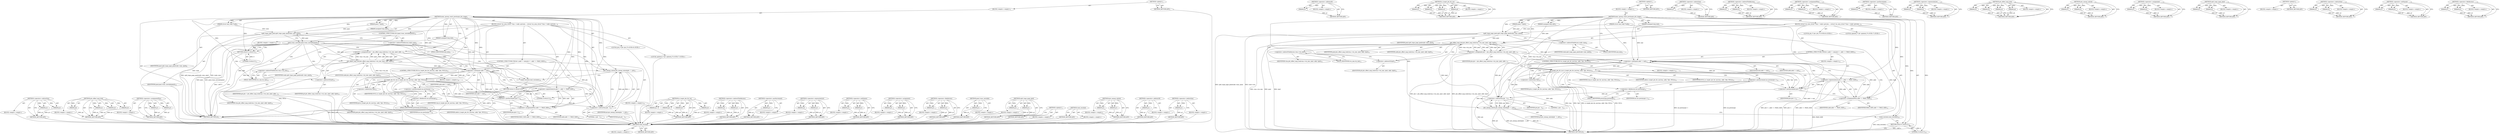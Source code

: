 digraph "&lt;operator&gt;.indirection" {
vulnerable_160 [label=<(METHOD,cond_resched)>];
vulnerable_161 [label=<(BLOCK,&lt;empty&gt;,&lt;empty&gt;)>];
vulnerable_162 [label=<(METHOD_RETURN,ANY)>];
vulnerable_111 [label=<(METHOD,&lt;operator&gt;.addressOf)>];
vulnerable_112 [label=<(PARAM,p1)>];
vulnerable_113 [label=<(BLOCK,&lt;empty&gt;,&lt;empty&gt;)>];
vulnerable_114 [label=<(METHOD_RETURN,ANY)>];
vulnerable_134 [label=<(METHOD,is_target_pte_for_mc)>];
vulnerable_135 [label=<(PARAM,p1)>];
vulnerable_136 [label=<(PARAM,p2)>];
vulnerable_137 [label=<(PARAM,p3)>];
vulnerable_138 [label=<(PARAM,p4)>];
vulnerable_139 [label=<(BLOCK,&lt;empty&gt;,&lt;empty&gt;)>];
vulnerable_140 [label=<(METHOD_RETURN,ANY)>];
vulnerable_6 [label=<(METHOD,&lt;global&gt;)<SUB>1</SUB>>];
vulnerable_7 [label=<(BLOCK,&lt;empty&gt;,&lt;empty&gt;)<SUB>1</SUB>>];
vulnerable_8 [label=<(METHOD,mem_cgroup_count_precharge_pte_range)<SUB>1</SUB>>];
vulnerable_9 [label=<(PARAM,pmd_t *pmd)<SUB>1</SUB>>];
vulnerable_10 [label=<(PARAM,unsigned long addr)<SUB>2</SUB>>];
vulnerable_11 [label=<(PARAM,unsigned long end)<SUB>2</SUB>>];
vulnerable_12 [label=<(PARAM,struct mm_walk *walk)<SUB>3</SUB>>];
vulnerable_13 [label=<(BLOCK,{
	struct vm_area_struct *vma = walk-&gt;private;
...,{
	struct vm_area_struct *vma = walk-&gt;private;
...)<SUB>4</SUB>>];
vulnerable_14 [label="<(LOCAL,pte_t* pte: pte_t*)<SUB>6</SUB>>"];
vulnerable_15 [label="<(LOCAL,spinlock_t* ptl: spinlock_t*)<SUB>7</SUB>>"];
vulnerable_16 [label=<(split_huge_page_pmd,split_huge_page_pmd(walk-&gt;mm, pmd))<SUB>9</SUB>>];
vulnerable_17 [label=<(&lt;operator&gt;.indirectFieldAccess,walk-&gt;mm)<SUB>9</SUB>>];
vulnerable_18 [label=<(IDENTIFIER,walk,split_huge_page_pmd(walk-&gt;mm, pmd))<SUB>9</SUB>>];
vulnerable_19 [label=<(FIELD_IDENTIFIER,mm,mm)<SUB>9</SUB>>];
vulnerable_20 [label=<(IDENTIFIER,pmd,split_huge_page_pmd(walk-&gt;mm, pmd))<SUB>9</SUB>>];
vulnerable_21 [label=<(&lt;operator&gt;.assignment,pte = pte_offset_map_lock(vma-&gt;vm_mm, pmd, addr...)<SUB>11</SUB>>];
vulnerable_22 [label=<(IDENTIFIER,pte,pte = pte_offset_map_lock(vma-&gt;vm_mm, pmd, addr...)<SUB>11</SUB>>];
vulnerable_23 [label=<(pte_offset_map_lock,pte_offset_map_lock(vma-&gt;vm_mm, pmd, addr, &amp;ptl))<SUB>11</SUB>>];
vulnerable_24 [label=<(&lt;operator&gt;.indirectFieldAccess,vma-&gt;vm_mm)<SUB>11</SUB>>];
vulnerable_25 [label=<(IDENTIFIER,vma,pte_offset_map_lock(vma-&gt;vm_mm, pmd, addr, &amp;ptl))<SUB>11</SUB>>];
vulnerable_26 [label=<(FIELD_IDENTIFIER,vm_mm,vm_mm)<SUB>11</SUB>>];
vulnerable_27 [label=<(IDENTIFIER,pmd,pte_offset_map_lock(vma-&gt;vm_mm, pmd, addr, &amp;ptl))<SUB>11</SUB>>];
vulnerable_28 [label=<(IDENTIFIER,addr,pte_offset_map_lock(vma-&gt;vm_mm, pmd, addr, &amp;ptl))<SUB>11</SUB>>];
vulnerable_29 [label=<(&lt;operator&gt;.addressOf,&amp;ptl)<SUB>11</SUB>>];
vulnerable_30 [label=<(IDENTIFIER,ptl,pte_offset_map_lock(vma-&gt;vm_mm, pmd, addr, &amp;ptl))<SUB>11</SUB>>];
vulnerable_31 [label=<(CONTROL_STRUCTURE,FOR,for (;addr != end;pte++, addr += PAGE_SIZE))<SUB>12</SUB>>];
vulnerable_32 [label=<(BLOCK,&lt;empty&gt;,&lt;empty&gt;)<SUB>12</SUB>>];
vulnerable_33 [label=<(&lt;operator&gt;.notEquals,addr != end)<SUB>12</SUB>>];
vulnerable_34 [label=<(IDENTIFIER,addr,addr != end)<SUB>12</SUB>>];
vulnerable_35 [label=<(IDENTIFIER,end,addr != end)<SUB>12</SUB>>];
vulnerable_36 [label=<(&lt;operator&gt;.expressionList,pte++, addr += PAGE_SIZE)<SUB>12</SUB>>];
vulnerable_37 [label=<(&lt;operator&gt;.postIncrement,pte++)<SUB>12</SUB>>];
vulnerable_38 [label=<(IDENTIFIER,pte,pte++)<SUB>12</SUB>>];
vulnerable_39 [label=<(&lt;operator&gt;.assignmentPlus,addr += PAGE_SIZE)<SUB>12</SUB>>];
vulnerable_40 [label=<(IDENTIFIER,addr,addr += PAGE_SIZE)<SUB>12</SUB>>];
vulnerable_41 [label=<(IDENTIFIER,PAGE_SIZE,addr += PAGE_SIZE)<SUB>12</SUB>>];
vulnerable_42 [label=<(CONTROL_STRUCTURE,IF,if (is_target_pte_for_mc(vma, addr, *pte, NULL)))<SUB>13</SUB>>];
vulnerable_43 [label=<(is_target_pte_for_mc,is_target_pte_for_mc(vma, addr, *pte, NULL))<SUB>13</SUB>>];
vulnerable_44 [label=<(IDENTIFIER,vma,is_target_pte_for_mc(vma, addr, *pte, NULL))<SUB>13</SUB>>];
vulnerable_45 [label=<(IDENTIFIER,addr,is_target_pte_for_mc(vma, addr, *pte, NULL))<SUB>13</SUB>>];
vulnerable_46 [label=<(&lt;operator&gt;.indirection,*pte)<SUB>13</SUB>>];
vulnerable_47 [label=<(IDENTIFIER,pte,is_target_pte_for_mc(vma, addr, *pte, NULL))<SUB>13</SUB>>];
vulnerable_48 [label=<(IDENTIFIER,NULL,is_target_pte_for_mc(vma, addr, *pte, NULL))<SUB>13</SUB>>];
vulnerable_49 [label=<(BLOCK,&lt;empty&gt;,&lt;empty&gt;)<SUB>14</SUB>>];
vulnerable_50 [label=<(&lt;operator&gt;.postIncrement,mc.precharge++)<SUB>14</SUB>>];
vulnerable_51 [label=<(&lt;operator&gt;.fieldAccess,mc.precharge)<SUB>14</SUB>>];
vulnerable_52 [label=<(IDENTIFIER,mc,mc.precharge++)<SUB>14</SUB>>];
vulnerable_53 [label=<(FIELD_IDENTIFIER,precharge,precharge)<SUB>14</SUB>>];
vulnerable_54 [label=<(pte_unmap_unlock,pte_unmap_unlock(pte - 1, ptl))<SUB>15</SUB>>];
vulnerable_55 [label=<(&lt;operator&gt;.subtraction,pte - 1)<SUB>15</SUB>>];
vulnerable_56 [label=<(IDENTIFIER,pte,pte - 1)<SUB>15</SUB>>];
vulnerable_57 [label=<(LITERAL,1,pte - 1)<SUB>15</SUB>>];
vulnerable_58 [label=<(IDENTIFIER,ptl,pte_unmap_unlock(pte - 1, ptl))<SUB>15</SUB>>];
vulnerable_59 [label=<(cond_resched,cond_resched())<SUB>16</SUB>>];
vulnerable_60 [label=<(RETURN,return 0;,return 0;)<SUB>18</SUB>>];
vulnerable_61 [label=<(LITERAL,0,return 0;)<SUB>18</SUB>>];
vulnerable_62 [label=<(METHOD_RETURN,int)<SUB>1</SUB>>];
vulnerable_64 [label=<(METHOD_RETURN,ANY)<SUB>1</SUB>>];
vulnerable_141 [label=<(METHOD,&lt;operator&gt;.indirection)>];
vulnerable_142 [label=<(PARAM,p1)>];
vulnerable_143 [label=<(BLOCK,&lt;empty&gt;,&lt;empty&gt;)>];
vulnerable_144 [label=<(METHOD_RETURN,ANY)>];
vulnerable_94 [label=<(METHOD,&lt;operator&gt;.indirectFieldAccess)>];
vulnerable_95 [label=<(PARAM,p1)>];
vulnerable_96 [label=<(PARAM,p2)>];
vulnerable_97 [label=<(BLOCK,&lt;empty&gt;,&lt;empty&gt;)>];
vulnerable_98 [label=<(METHOD_RETURN,ANY)>];
vulnerable_129 [label=<(METHOD,&lt;operator&gt;.assignmentPlus)>];
vulnerable_130 [label=<(PARAM,p1)>];
vulnerable_131 [label=<(PARAM,p2)>];
vulnerable_132 [label=<(BLOCK,&lt;empty&gt;,&lt;empty&gt;)>];
vulnerable_133 [label=<(METHOD_RETURN,ANY)>];
vulnerable_125 [label=<(METHOD,&lt;operator&gt;.postIncrement)>];
vulnerable_126 [label=<(PARAM,p1)>];
vulnerable_127 [label=<(BLOCK,&lt;empty&gt;,&lt;empty&gt;)>];
vulnerable_128 [label=<(METHOD_RETURN,ANY)>];
vulnerable_120 [label=<(METHOD,&lt;operator&gt;.expressionList)>];
vulnerable_121 [label=<(PARAM,p1)>];
vulnerable_122 [label=<(PARAM,p2)>];
vulnerable_123 [label=<(BLOCK,&lt;empty&gt;,&lt;empty&gt;)>];
vulnerable_124 [label=<(METHOD_RETURN,ANY)>];
vulnerable_104 [label=<(METHOD,pte_offset_map_lock)>];
vulnerable_105 [label=<(PARAM,p1)>];
vulnerable_106 [label=<(PARAM,p2)>];
vulnerable_107 [label=<(PARAM,p3)>];
vulnerable_108 [label=<(PARAM,p4)>];
vulnerable_109 [label=<(BLOCK,&lt;empty&gt;,&lt;empty&gt;)>];
vulnerable_110 [label=<(METHOD_RETURN,ANY)>];
vulnerable_150 [label=<(METHOD,pte_unmap_unlock)>];
vulnerable_151 [label=<(PARAM,p1)>];
vulnerable_152 [label=<(PARAM,p2)>];
vulnerable_153 [label=<(BLOCK,&lt;empty&gt;,&lt;empty&gt;)>];
vulnerable_154 [label=<(METHOD_RETURN,ANY)>];
vulnerable_99 [label=<(METHOD,&lt;operator&gt;.assignment)>];
vulnerable_100 [label=<(PARAM,p1)>];
vulnerable_101 [label=<(PARAM,p2)>];
vulnerable_102 [label=<(BLOCK,&lt;empty&gt;,&lt;empty&gt;)>];
vulnerable_103 [label=<(METHOD_RETURN,ANY)>];
vulnerable_89 [label=<(METHOD,split_huge_page_pmd)>];
vulnerable_90 [label=<(PARAM,p1)>];
vulnerable_91 [label=<(PARAM,p2)>];
vulnerable_92 [label=<(BLOCK,&lt;empty&gt;,&lt;empty&gt;)>];
vulnerable_93 [label=<(METHOD_RETURN,ANY)>];
vulnerable_83 [label=<(METHOD,&lt;global&gt;)<SUB>1</SUB>>];
vulnerable_84 [label=<(BLOCK,&lt;empty&gt;,&lt;empty&gt;)>];
vulnerable_85 [label=<(METHOD_RETURN,ANY)>];
vulnerable_155 [label=<(METHOD,&lt;operator&gt;.subtraction)>];
vulnerable_156 [label=<(PARAM,p1)>];
vulnerable_157 [label=<(PARAM,p2)>];
vulnerable_158 [label=<(BLOCK,&lt;empty&gt;,&lt;empty&gt;)>];
vulnerable_159 [label=<(METHOD_RETURN,ANY)>];
vulnerable_115 [label=<(METHOD,&lt;operator&gt;.notEquals)>];
vulnerable_116 [label=<(PARAM,p1)>];
vulnerable_117 [label=<(PARAM,p2)>];
vulnerable_118 [label=<(BLOCK,&lt;empty&gt;,&lt;empty&gt;)>];
vulnerable_119 [label=<(METHOD_RETURN,ANY)>];
vulnerable_145 [label=<(METHOD,&lt;operator&gt;.fieldAccess)>];
vulnerable_146 [label=<(PARAM,p1)>];
vulnerable_147 [label=<(PARAM,p2)>];
vulnerable_148 [label=<(BLOCK,&lt;empty&gt;,&lt;empty&gt;)>];
vulnerable_149 [label=<(METHOD_RETURN,ANY)>];
fixed_165 [label=<(METHOD,&lt;operator&gt;.subtraction)>];
fixed_166 [label=<(PARAM,p1)>];
fixed_167 [label=<(PARAM,p2)>];
fixed_168 [label=<(BLOCK,&lt;empty&gt;,&lt;empty&gt;)>];
fixed_169 [label=<(METHOD_RETURN,ANY)>];
fixed_114 [label=<(METHOD,pte_offset_map_lock)>];
fixed_115 [label=<(PARAM,p1)>];
fixed_116 [label=<(PARAM,p2)>];
fixed_117 [label=<(PARAM,p3)>];
fixed_118 [label=<(PARAM,p4)>];
fixed_119 [label=<(BLOCK,&lt;empty&gt;,&lt;empty&gt;)>];
fixed_120 [label=<(METHOD_RETURN,ANY)>];
fixed_139 [label=<(METHOD,&lt;operator&gt;.assignmentPlus)>];
fixed_140 [label=<(PARAM,p1)>];
fixed_141 [label=<(PARAM,p2)>];
fixed_142 [label=<(BLOCK,&lt;empty&gt;,&lt;empty&gt;)>];
fixed_143 [label=<(METHOD_RETURN,ANY)>];
fixed_6 [label=<(METHOD,&lt;global&gt;)<SUB>1</SUB>>];
fixed_7 [label=<(BLOCK,&lt;empty&gt;,&lt;empty&gt;)<SUB>1</SUB>>];
fixed_8 [label=<(METHOD,mem_cgroup_count_precharge_pte_range)<SUB>1</SUB>>];
fixed_9 [label=<(PARAM,pmd_t *pmd)<SUB>1</SUB>>];
fixed_10 [label=<(PARAM,unsigned long addr)<SUB>2</SUB>>];
fixed_11 [label=<(PARAM,unsigned long end)<SUB>2</SUB>>];
fixed_12 [label=<(PARAM,struct mm_walk *walk)<SUB>3</SUB>>];
fixed_13 [label=<(BLOCK,{
	struct vm_area_struct *vma = walk-&gt;private;
...,{
	struct vm_area_struct *vma = walk-&gt;private;
...)<SUB>4</SUB>>];
fixed_14 [label="<(LOCAL,pte_t* pte: pte_t*)<SUB>6</SUB>>"];
fixed_15 [label="<(LOCAL,spinlock_t* ptl: spinlock_t*)<SUB>7</SUB>>"];
fixed_16 [label=<(split_huge_page_pmd,split_huge_page_pmd(walk-&gt;mm, pmd))<SUB>9</SUB>>];
fixed_17 [label=<(&lt;operator&gt;.indirectFieldAccess,walk-&gt;mm)<SUB>9</SUB>>];
fixed_18 [label=<(IDENTIFIER,walk,split_huge_page_pmd(walk-&gt;mm, pmd))<SUB>9</SUB>>];
fixed_19 [label=<(FIELD_IDENTIFIER,mm,mm)<SUB>9</SUB>>];
fixed_20 [label=<(IDENTIFIER,pmd,split_huge_page_pmd(walk-&gt;mm, pmd))<SUB>9</SUB>>];
fixed_21 [label=<(CONTROL_STRUCTURE,IF,if (pmd_trans_unstable(pmd)))<SUB>10</SUB>>];
fixed_22 [label=<(pmd_trans_unstable,pmd_trans_unstable(pmd))<SUB>10</SUB>>];
fixed_23 [label=<(IDENTIFIER,pmd,pmd_trans_unstable(pmd))<SUB>10</SUB>>];
fixed_24 [label=<(BLOCK,&lt;empty&gt;,&lt;empty&gt;)<SUB>11</SUB>>];
fixed_25 [label=<(RETURN,return 0;,return 0;)<SUB>11</SUB>>];
fixed_26 [label=<(LITERAL,0,return 0;)<SUB>11</SUB>>];
fixed_27 [label=<(&lt;operator&gt;.assignment,pte = pte_offset_map_lock(vma-&gt;vm_mm, pmd, addr...)<SUB>13</SUB>>];
fixed_28 [label=<(IDENTIFIER,pte,pte = pte_offset_map_lock(vma-&gt;vm_mm, pmd, addr...)<SUB>13</SUB>>];
fixed_29 [label=<(pte_offset_map_lock,pte_offset_map_lock(vma-&gt;vm_mm, pmd, addr, &amp;ptl))<SUB>13</SUB>>];
fixed_30 [label=<(&lt;operator&gt;.indirectFieldAccess,vma-&gt;vm_mm)<SUB>13</SUB>>];
fixed_31 [label=<(IDENTIFIER,vma,pte_offset_map_lock(vma-&gt;vm_mm, pmd, addr, &amp;ptl))<SUB>13</SUB>>];
fixed_32 [label=<(FIELD_IDENTIFIER,vm_mm,vm_mm)<SUB>13</SUB>>];
fixed_33 [label=<(IDENTIFIER,pmd,pte_offset_map_lock(vma-&gt;vm_mm, pmd, addr, &amp;ptl))<SUB>13</SUB>>];
fixed_34 [label=<(IDENTIFIER,addr,pte_offset_map_lock(vma-&gt;vm_mm, pmd, addr, &amp;ptl))<SUB>13</SUB>>];
fixed_35 [label=<(&lt;operator&gt;.addressOf,&amp;ptl)<SUB>13</SUB>>];
fixed_36 [label=<(IDENTIFIER,ptl,pte_offset_map_lock(vma-&gt;vm_mm, pmd, addr, &amp;ptl))<SUB>13</SUB>>];
fixed_37 [label=<(CONTROL_STRUCTURE,FOR,for (;addr != end;pte++, addr += PAGE_SIZE))<SUB>14</SUB>>];
fixed_38 [label=<(BLOCK,&lt;empty&gt;,&lt;empty&gt;)<SUB>14</SUB>>];
fixed_39 [label=<(&lt;operator&gt;.notEquals,addr != end)<SUB>14</SUB>>];
fixed_40 [label=<(IDENTIFIER,addr,addr != end)<SUB>14</SUB>>];
fixed_41 [label=<(IDENTIFIER,end,addr != end)<SUB>14</SUB>>];
fixed_42 [label=<(&lt;operator&gt;.expressionList,pte++, addr += PAGE_SIZE)<SUB>14</SUB>>];
fixed_43 [label=<(&lt;operator&gt;.postIncrement,pte++)<SUB>14</SUB>>];
fixed_44 [label=<(IDENTIFIER,pte,pte++)<SUB>14</SUB>>];
fixed_45 [label=<(&lt;operator&gt;.assignmentPlus,addr += PAGE_SIZE)<SUB>14</SUB>>];
fixed_46 [label=<(IDENTIFIER,addr,addr += PAGE_SIZE)<SUB>14</SUB>>];
fixed_47 [label=<(IDENTIFIER,PAGE_SIZE,addr += PAGE_SIZE)<SUB>14</SUB>>];
fixed_48 [label=<(CONTROL_STRUCTURE,IF,if (is_target_pte_for_mc(vma, addr, *pte, NULL)))<SUB>15</SUB>>];
fixed_49 [label=<(is_target_pte_for_mc,is_target_pte_for_mc(vma, addr, *pte, NULL))<SUB>15</SUB>>];
fixed_50 [label=<(IDENTIFIER,vma,is_target_pte_for_mc(vma, addr, *pte, NULL))<SUB>15</SUB>>];
fixed_51 [label=<(IDENTIFIER,addr,is_target_pte_for_mc(vma, addr, *pte, NULL))<SUB>15</SUB>>];
fixed_52 [label=<(&lt;operator&gt;.indirection,*pte)<SUB>15</SUB>>];
fixed_53 [label=<(IDENTIFIER,pte,is_target_pte_for_mc(vma, addr, *pte, NULL))<SUB>15</SUB>>];
fixed_54 [label=<(IDENTIFIER,NULL,is_target_pte_for_mc(vma, addr, *pte, NULL))<SUB>15</SUB>>];
fixed_55 [label=<(BLOCK,&lt;empty&gt;,&lt;empty&gt;)<SUB>16</SUB>>];
fixed_56 [label=<(&lt;operator&gt;.postIncrement,mc.precharge++)<SUB>16</SUB>>];
fixed_57 [label=<(&lt;operator&gt;.fieldAccess,mc.precharge)<SUB>16</SUB>>];
fixed_58 [label=<(IDENTIFIER,mc,mc.precharge++)<SUB>16</SUB>>];
fixed_59 [label=<(FIELD_IDENTIFIER,precharge,precharge)<SUB>16</SUB>>];
fixed_60 [label=<(pte_unmap_unlock,pte_unmap_unlock(pte - 1, ptl))<SUB>17</SUB>>];
fixed_61 [label=<(&lt;operator&gt;.subtraction,pte - 1)<SUB>17</SUB>>];
fixed_62 [label=<(IDENTIFIER,pte,pte - 1)<SUB>17</SUB>>];
fixed_63 [label=<(LITERAL,1,pte - 1)<SUB>17</SUB>>];
fixed_64 [label=<(IDENTIFIER,ptl,pte_unmap_unlock(pte - 1, ptl))<SUB>17</SUB>>];
fixed_65 [label=<(cond_resched,cond_resched())<SUB>18</SUB>>];
fixed_66 [label=<(RETURN,return 0;,return 0;)<SUB>20</SUB>>];
fixed_67 [label=<(LITERAL,0,return 0;)<SUB>20</SUB>>];
fixed_68 [label=<(METHOD_RETURN,int)<SUB>1</SUB>>];
fixed_70 [label=<(METHOD_RETURN,ANY)<SUB>1</SUB>>];
fixed_144 [label=<(METHOD,is_target_pte_for_mc)>];
fixed_145 [label=<(PARAM,p1)>];
fixed_146 [label=<(PARAM,p2)>];
fixed_147 [label=<(PARAM,p3)>];
fixed_148 [label=<(PARAM,p4)>];
fixed_149 [label=<(BLOCK,&lt;empty&gt;,&lt;empty&gt;)>];
fixed_150 [label=<(METHOD_RETURN,ANY)>];
fixed_100 [label=<(METHOD,&lt;operator&gt;.indirectFieldAccess)>];
fixed_101 [label=<(PARAM,p1)>];
fixed_102 [label=<(PARAM,p2)>];
fixed_103 [label=<(BLOCK,&lt;empty&gt;,&lt;empty&gt;)>];
fixed_104 [label=<(METHOD_RETURN,ANY)>];
fixed_135 [label=<(METHOD,&lt;operator&gt;.postIncrement)>];
fixed_136 [label=<(PARAM,p1)>];
fixed_137 [label=<(BLOCK,&lt;empty&gt;,&lt;empty&gt;)>];
fixed_138 [label=<(METHOD_RETURN,ANY)>];
fixed_130 [label=<(METHOD,&lt;operator&gt;.expressionList)>];
fixed_131 [label=<(PARAM,p1)>];
fixed_132 [label=<(PARAM,p2)>];
fixed_133 [label=<(BLOCK,&lt;empty&gt;,&lt;empty&gt;)>];
fixed_134 [label=<(METHOD_RETURN,ANY)>];
fixed_125 [label=<(METHOD,&lt;operator&gt;.notEquals)>];
fixed_126 [label=<(PARAM,p1)>];
fixed_127 [label=<(PARAM,p2)>];
fixed_128 [label=<(BLOCK,&lt;empty&gt;,&lt;empty&gt;)>];
fixed_129 [label=<(METHOD_RETURN,ANY)>];
fixed_109 [label=<(METHOD,&lt;operator&gt;.assignment)>];
fixed_110 [label=<(PARAM,p1)>];
fixed_111 [label=<(PARAM,p2)>];
fixed_112 [label=<(BLOCK,&lt;empty&gt;,&lt;empty&gt;)>];
fixed_113 [label=<(METHOD_RETURN,ANY)>];
fixed_155 [label=<(METHOD,&lt;operator&gt;.fieldAccess)>];
fixed_156 [label=<(PARAM,p1)>];
fixed_157 [label=<(PARAM,p2)>];
fixed_158 [label=<(BLOCK,&lt;empty&gt;,&lt;empty&gt;)>];
fixed_159 [label=<(METHOD_RETURN,ANY)>];
fixed_105 [label=<(METHOD,pmd_trans_unstable)>];
fixed_106 [label=<(PARAM,p1)>];
fixed_107 [label=<(BLOCK,&lt;empty&gt;,&lt;empty&gt;)>];
fixed_108 [label=<(METHOD_RETURN,ANY)>];
fixed_95 [label=<(METHOD,split_huge_page_pmd)>];
fixed_96 [label=<(PARAM,p1)>];
fixed_97 [label=<(PARAM,p2)>];
fixed_98 [label=<(BLOCK,&lt;empty&gt;,&lt;empty&gt;)>];
fixed_99 [label=<(METHOD_RETURN,ANY)>];
fixed_89 [label=<(METHOD,&lt;global&gt;)<SUB>1</SUB>>];
fixed_90 [label=<(BLOCK,&lt;empty&gt;,&lt;empty&gt;)>];
fixed_91 [label=<(METHOD_RETURN,ANY)>];
fixed_170 [label=<(METHOD,cond_resched)>];
fixed_171 [label=<(BLOCK,&lt;empty&gt;,&lt;empty&gt;)>];
fixed_172 [label=<(METHOD_RETURN,ANY)>];
fixed_160 [label=<(METHOD,pte_unmap_unlock)>];
fixed_161 [label=<(PARAM,p1)>];
fixed_162 [label=<(PARAM,p2)>];
fixed_163 [label=<(BLOCK,&lt;empty&gt;,&lt;empty&gt;)>];
fixed_164 [label=<(METHOD_RETURN,ANY)>];
fixed_121 [label=<(METHOD,&lt;operator&gt;.addressOf)>];
fixed_122 [label=<(PARAM,p1)>];
fixed_123 [label=<(BLOCK,&lt;empty&gt;,&lt;empty&gt;)>];
fixed_124 [label=<(METHOD_RETURN,ANY)>];
fixed_151 [label=<(METHOD,&lt;operator&gt;.indirection)>];
fixed_152 [label=<(PARAM,p1)>];
fixed_153 [label=<(BLOCK,&lt;empty&gt;,&lt;empty&gt;)>];
fixed_154 [label=<(METHOD_RETURN,ANY)>];
vulnerable_160 -> vulnerable_161  [key=0, label="AST: "];
vulnerable_160 -> vulnerable_162  [key=0, label="AST: "];
vulnerable_160 -> vulnerable_162  [key=1, label="CFG: "];
vulnerable_111 -> vulnerable_112  [key=0, label="AST: "];
vulnerable_111 -> vulnerable_112  [key=1, label="DDG: "];
vulnerable_111 -> vulnerable_113  [key=0, label="AST: "];
vulnerable_111 -> vulnerable_114  [key=0, label="AST: "];
vulnerable_111 -> vulnerable_114  [key=1, label="CFG: "];
vulnerable_112 -> vulnerable_114  [key=0, label="DDG: p1"];
vulnerable_134 -> vulnerable_135  [key=0, label="AST: "];
vulnerable_134 -> vulnerable_135  [key=1, label="DDG: "];
vulnerable_134 -> vulnerable_139  [key=0, label="AST: "];
vulnerable_134 -> vulnerable_136  [key=0, label="AST: "];
vulnerable_134 -> vulnerable_136  [key=1, label="DDG: "];
vulnerable_134 -> vulnerable_140  [key=0, label="AST: "];
vulnerable_134 -> vulnerable_140  [key=1, label="CFG: "];
vulnerable_134 -> vulnerable_137  [key=0, label="AST: "];
vulnerable_134 -> vulnerable_137  [key=1, label="DDG: "];
vulnerable_134 -> vulnerable_138  [key=0, label="AST: "];
vulnerable_134 -> vulnerable_138  [key=1, label="DDG: "];
vulnerable_135 -> vulnerable_140  [key=0, label="DDG: p1"];
vulnerable_136 -> vulnerable_140  [key=0, label="DDG: p2"];
vulnerable_137 -> vulnerable_140  [key=0, label="DDG: p3"];
vulnerable_138 -> vulnerable_140  [key=0, label="DDG: p4"];
vulnerable_6 -> vulnerable_7  [key=0, label="AST: "];
vulnerable_6 -> vulnerable_64  [key=0, label="AST: "];
vulnerable_6 -> vulnerable_64  [key=1, label="CFG: "];
vulnerable_7 -> vulnerable_8  [key=0, label="AST: "];
vulnerable_8 -> vulnerable_9  [key=0, label="AST: "];
vulnerable_8 -> vulnerable_9  [key=1, label="DDG: "];
vulnerable_8 -> vulnerable_10  [key=0, label="AST: "];
vulnerable_8 -> vulnerable_10  [key=1, label="DDG: "];
vulnerable_8 -> vulnerable_11  [key=0, label="AST: "];
vulnerable_8 -> vulnerable_11  [key=1, label="DDG: "];
vulnerable_8 -> vulnerable_12  [key=0, label="AST: "];
vulnerable_8 -> vulnerable_12  [key=1, label="DDG: "];
vulnerable_8 -> vulnerable_13  [key=0, label="AST: "];
vulnerable_8 -> vulnerable_62  [key=0, label="AST: "];
vulnerable_8 -> vulnerable_19  [key=0, label="CFG: "];
vulnerable_8 -> vulnerable_59  [key=0, label="DDG: "];
vulnerable_8 -> vulnerable_60  [key=0, label="DDG: "];
vulnerable_8 -> vulnerable_16  [key=0, label="DDG: "];
vulnerable_8 -> vulnerable_54  [key=0, label="DDG: "];
vulnerable_8 -> vulnerable_61  [key=0, label="DDG: "];
vulnerable_8 -> vulnerable_23  [key=0, label="DDG: "];
vulnerable_8 -> vulnerable_33  [key=0, label="DDG: "];
vulnerable_8 -> vulnerable_36  [key=0, label="DDG: "];
vulnerable_8 -> vulnerable_55  [key=0, label="DDG: "];
vulnerable_8 -> vulnerable_37  [key=0, label="DDG: "];
vulnerable_8 -> vulnerable_39  [key=0, label="DDG: "];
vulnerable_8 -> vulnerable_43  [key=0, label="DDG: "];
vulnerable_9 -> vulnerable_16  [key=0, label="DDG: pmd"];
vulnerable_10 -> vulnerable_23  [key=0, label="DDG: addr"];
vulnerable_11 -> vulnerable_33  [key=0, label="DDG: end"];
vulnerable_12 -> vulnerable_62  [key=0, label="DDG: walk"];
vulnerable_12 -> vulnerable_16  [key=0, label="DDG: walk"];
vulnerable_13 -> vulnerable_14  [key=0, label="AST: "];
vulnerable_13 -> vulnerable_15  [key=0, label="AST: "];
vulnerable_13 -> vulnerable_16  [key=0, label="AST: "];
vulnerable_13 -> vulnerable_21  [key=0, label="AST: "];
vulnerable_13 -> vulnerable_31  [key=0, label="AST: "];
vulnerable_13 -> vulnerable_54  [key=0, label="AST: "];
vulnerable_13 -> vulnerable_59  [key=0, label="AST: "];
vulnerable_13 -> vulnerable_60  [key=0, label="AST: "];
vulnerable_16 -> vulnerable_17  [key=0, label="AST: "];
vulnerable_16 -> vulnerable_20  [key=0, label="AST: "];
vulnerable_16 -> vulnerable_26  [key=0, label="CFG: "];
vulnerable_16 -> vulnerable_62  [key=0, label="DDG: walk-&gt;mm"];
vulnerable_16 -> vulnerable_62  [key=1, label="DDG: split_huge_page_pmd(walk-&gt;mm, pmd)"];
vulnerable_16 -> vulnerable_23  [key=0, label="DDG: pmd"];
vulnerable_17 -> vulnerable_18  [key=0, label="AST: "];
vulnerable_17 -> vulnerable_19  [key=0, label="AST: "];
vulnerable_17 -> vulnerable_16  [key=0, label="CFG: "];
vulnerable_19 -> vulnerable_17  [key=0, label="CFG: "];
vulnerable_21 -> vulnerable_22  [key=0, label="AST: "];
vulnerable_21 -> vulnerable_23  [key=0, label="AST: "];
vulnerable_21 -> vulnerable_33  [key=0, label="CFG: "];
vulnerable_21 -> vulnerable_62  [key=0, label="DDG: pte_offset_map_lock(vma-&gt;vm_mm, pmd, addr, &amp;ptl)"];
vulnerable_21 -> vulnerable_62  [key=1, label="DDG: pte = pte_offset_map_lock(vma-&gt;vm_mm, pmd, addr, &amp;ptl)"];
vulnerable_21 -> vulnerable_55  [key=0, label="DDG: pte"];
vulnerable_21 -> vulnerable_37  [key=0, label="DDG: pte"];
vulnerable_23 -> vulnerable_24  [key=0, label="AST: "];
vulnerable_23 -> vulnerable_27  [key=0, label="AST: "];
vulnerable_23 -> vulnerable_28  [key=0, label="AST: "];
vulnerable_23 -> vulnerable_29  [key=0, label="AST: "];
vulnerable_23 -> vulnerable_21  [key=0, label="CFG: "];
vulnerable_23 -> vulnerable_21  [key=1, label="DDG: vma-&gt;vm_mm"];
vulnerable_23 -> vulnerable_21  [key=2, label="DDG: pmd"];
vulnerable_23 -> vulnerable_21  [key=3, label="DDG: addr"];
vulnerable_23 -> vulnerable_21  [key=4, label="DDG: &amp;ptl"];
vulnerable_23 -> vulnerable_62  [key=0, label="DDG: vma-&gt;vm_mm"];
vulnerable_23 -> vulnerable_62  [key=1, label="DDG: pmd"];
vulnerable_23 -> vulnerable_62  [key=2, label="DDG: &amp;ptl"];
vulnerable_23 -> vulnerable_54  [key=0, label="DDG: &amp;ptl"];
vulnerable_23 -> vulnerable_33  [key=0, label="DDG: addr"];
vulnerable_23 -> vulnerable_43  [key=0, label="DDG: vma-&gt;vm_mm"];
vulnerable_24 -> vulnerable_25  [key=0, label="AST: "];
vulnerable_24 -> vulnerable_26  [key=0, label="AST: "];
vulnerable_24 -> vulnerable_29  [key=0, label="CFG: "];
vulnerable_26 -> vulnerable_24  [key=0, label="CFG: "];
vulnerable_29 -> vulnerable_30  [key=0, label="AST: "];
vulnerable_29 -> vulnerable_23  [key=0, label="CFG: "];
vulnerable_31 -> vulnerable_32  [key=0, label="AST: "];
vulnerable_31 -> vulnerable_33  [key=0, label="AST: "];
vulnerable_31 -> vulnerable_36  [key=0, label="AST: "];
vulnerable_31 -> vulnerable_42  [key=0, label="AST: "];
vulnerable_33 -> vulnerable_34  [key=0, label="AST: "];
vulnerable_33 -> vulnerable_35  [key=0, label="AST: "];
vulnerable_33 -> vulnerable_46  [key=0, label="CFG: "];
vulnerable_33 -> vulnerable_46  [key=1, label="CDG: "];
vulnerable_33 -> vulnerable_55  [key=0, label="CFG: "];
vulnerable_33 -> vulnerable_62  [key=0, label="DDG: addr"];
vulnerable_33 -> vulnerable_62  [key=1, label="DDG: end"];
vulnerable_33 -> vulnerable_62  [key=2, label="DDG: addr != end"];
vulnerable_33 -> vulnerable_43  [key=0, label="DDG: addr"];
vulnerable_33 -> vulnerable_43  [key=1, label="CDG: "];
vulnerable_33 -> vulnerable_33  [key=0, label="CDG: "];
vulnerable_33 -> vulnerable_36  [key=0, label="CDG: "];
vulnerable_33 -> vulnerable_37  [key=0, label="CDG: "];
vulnerable_33 -> vulnerable_39  [key=0, label="CDG: "];
vulnerable_36 -> vulnerable_37  [key=0, label="AST: "];
vulnerable_36 -> vulnerable_39  [key=0, label="AST: "];
vulnerable_36 -> vulnerable_33  [key=0, label="CFG: "];
vulnerable_36 -> vulnerable_62  [key=0, label="DDG: pte++"];
vulnerable_36 -> vulnerable_62  [key=1, label="DDG: addr += PAGE_SIZE"];
vulnerable_36 -> vulnerable_62  [key=2, label="DDG: pte++, addr += PAGE_SIZE"];
vulnerable_37 -> vulnerable_38  [key=0, label="AST: "];
vulnerable_37 -> vulnerable_39  [key=0, label="CFG: "];
vulnerable_37 -> vulnerable_36  [key=0, label="DDG: pte"];
vulnerable_37 -> vulnerable_55  [key=0, label="DDG: pte"];
vulnerable_39 -> vulnerable_40  [key=0, label="AST: "];
vulnerable_39 -> vulnerable_41  [key=0, label="AST: "];
vulnerable_39 -> vulnerable_36  [key=0, label="CFG: "];
vulnerable_39 -> vulnerable_36  [key=1, label="DDG: addr"];
vulnerable_39 -> vulnerable_62  [key=0, label="DDG: PAGE_SIZE"];
vulnerable_39 -> vulnerable_33  [key=0, label="DDG: addr"];
vulnerable_42 -> vulnerable_43  [key=0, label="AST: "];
vulnerable_42 -> vulnerable_49  [key=0, label="AST: "];
vulnerable_43 -> vulnerable_44  [key=0, label="AST: "];
vulnerable_43 -> vulnerable_45  [key=0, label="AST: "];
vulnerable_43 -> vulnerable_46  [key=0, label="AST: "];
vulnerable_43 -> vulnerable_48  [key=0, label="AST: "];
vulnerable_43 -> vulnerable_53  [key=0, label="CFG: "];
vulnerable_43 -> vulnerable_53  [key=1, label="CDG: "];
vulnerable_43 -> vulnerable_37  [key=0, label="CFG: "];
vulnerable_43 -> vulnerable_37  [key=1, label="DDG: *pte"];
vulnerable_43 -> vulnerable_62  [key=0, label="DDG: vma"];
vulnerable_43 -> vulnerable_62  [key=1, label="DDG: *pte"];
vulnerable_43 -> vulnerable_62  [key=2, label="DDG: is_target_pte_for_mc(vma, addr, *pte, NULL)"];
vulnerable_43 -> vulnerable_62  [key=3, label="DDG: NULL"];
vulnerable_43 -> vulnerable_55  [key=0, label="DDG: *pte"];
vulnerable_43 -> vulnerable_39  [key=0, label="DDG: addr"];
vulnerable_43 -> vulnerable_50  [key=0, label="CDG: "];
vulnerable_43 -> vulnerable_51  [key=0, label="CDG: "];
vulnerable_46 -> vulnerable_47  [key=0, label="AST: "];
vulnerable_46 -> vulnerable_43  [key=0, label="CFG: "];
vulnerable_49 -> vulnerable_50  [key=0, label="AST: "];
vulnerable_50 -> vulnerable_51  [key=0, label="AST: "];
vulnerable_50 -> vulnerable_37  [key=0, label="CFG: "];
vulnerable_50 -> vulnerable_62  [key=0, label="DDG: mc.precharge"];
vulnerable_50 -> vulnerable_62  [key=1, label="DDG: mc.precharge++"];
vulnerable_51 -> vulnerable_52  [key=0, label="AST: "];
vulnerable_51 -> vulnerable_53  [key=0, label="AST: "];
vulnerable_51 -> vulnerable_50  [key=0, label="CFG: "];
vulnerable_53 -> vulnerable_51  [key=0, label="CFG: "];
vulnerable_54 -> vulnerable_55  [key=0, label="AST: "];
vulnerable_54 -> vulnerable_58  [key=0, label="AST: "];
vulnerable_54 -> vulnerable_59  [key=0, label="CFG: "];
vulnerable_54 -> vulnerable_62  [key=0, label="DDG: pte - 1"];
vulnerable_54 -> vulnerable_62  [key=1, label="DDG: ptl"];
vulnerable_54 -> vulnerable_62  [key=2, label="DDG: pte_unmap_unlock(pte - 1, ptl)"];
vulnerable_55 -> vulnerable_56  [key=0, label="AST: "];
vulnerable_55 -> vulnerable_57  [key=0, label="AST: "];
vulnerable_55 -> vulnerable_54  [key=0, label="CFG: "];
vulnerable_55 -> vulnerable_54  [key=1, label="DDG: pte"];
vulnerable_55 -> vulnerable_54  [key=2, label="DDG: 1"];
vulnerable_55 -> vulnerable_62  [key=0, label="DDG: pte"];
vulnerable_59 -> vulnerable_60  [key=0, label="CFG: "];
vulnerable_59 -> vulnerable_62  [key=0, label="DDG: cond_resched()"];
vulnerable_60 -> vulnerable_61  [key=0, label="AST: "];
vulnerable_60 -> vulnerable_62  [key=0, label="CFG: "];
vulnerable_60 -> vulnerable_62  [key=1, label="DDG: &lt;RET&gt;"];
vulnerable_61 -> vulnerable_60  [key=0, label="DDG: 0"];
vulnerable_141 -> vulnerable_142  [key=0, label="AST: "];
vulnerable_141 -> vulnerable_142  [key=1, label="DDG: "];
vulnerable_141 -> vulnerable_143  [key=0, label="AST: "];
vulnerable_141 -> vulnerable_144  [key=0, label="AST: "];
vulnerable_141 -> vulnerable_144  [key=1, label="CFG: "];
vulnerable_142 -> vulnerable_144  [key=0, label="DDG: p1"];
vulnerable_94 -> vulnerable_95  [key=0, label="AST: "];
vulnerable_94 -> vulnerable_95  [key=1, label="DDG: "];
vulnerable_94 -> vulnerable_97  [key=0, label="AST: "];
vulnerable_94 -> vulnerable_96  [key=0, label="AST: "];
vulnerable_94 -> vulnerable_96  [key=1, label="DDG: "];
vulnerable_94 -> vulnerable_98  [key=0, label="AST: "];
vulnerable_94 -> vulnerable_98  [key=1, label="CFG: "];
vulnerable_95 -> vulnerable_98  [key=0, label="DDG: p1"];
vulnerable_96 -> vulnerable_98  [key=0, label="DDG: p2"];
vulnerable_129 -> vulnerable_130  [key=0, label="AST: "];
vulnerable_129 -> vulnerable_130  [key=1, label="DDG: "];
vulnerable_129 -> vulnerable_132  [key=0, label="AST: "];
vulnerable_129 -> vulnerable_131  [key=0, label="AST: "];
vulnerable_129 -> vulnerable_131  [key=1, label="DDG: "];
vulnerable_129 -> vulnerable_133  [key=0, label="AST: "];
vulnerable_129 -> vulnerable_133  [key=1, label="CFG: "];
vulnerable_130 -> vulnerable_133  [key=0, label="DDG: p1"];
vulnerable_131 -> vulnerable_133  [key=0, label="DDG: p2"];
vulnerable_125 -> vulnerable_126  [key=0, label="AST: "];
vulnerable_125 -> vulnerable_126  [key=1, label="DDG: "];
vulnerable_125 -> vulnerable_127  [key=0, label="AST: "];
vulnerable_125 -> vulnerable_128  [key=0, label="AST: "];
vulnerable_125 -> vulnerable_128  [key=1, label="CFG: "];
vulnerable_126 -> vulnerable_128  [key=0, label="DDG: p1"];
vulnerable_120 -> vulnerable_121  [key=0, label="AST: "];
vulnerable_120 -> vulnerable_121  [key=1, label="DDG: "];
vulnerable_120 -> vulnerable_123  [key=0, label="AST: "];
vulnerable_120 -> vulnerable_122  [key=0, label="AST: "];
vulnerable_120 -> vulnerable_122  [key=1, label="DDG: "];
vulnerable_120 -> vulnerable_124  [key=0, label="AST: "];
vulnerable_120 -> vulnerable_124  [key=1, label="CFG: "];
vulnerable_121 -> vulnerable_124  [key=0, label="DDG: p1"];
vulnerable_122 -> vulnerable_124  [key=0, label="DDG: p2"];
vulnerable_104 -> vulnerable_105  [key=0, label="AST: "];
vulnerable_104 -> vulnerable_105  [key=1, label="DDG: "];
vulnerable_104 -> vulnerable_109  [key=0, label="AST: "];
vulnerable_104 -> vulnerable_106  [key=0, label="AST: "];
vulnerable_104 -> vulnerable_106  [key=1, label="DDG: "];
vulnerable_104 -> vulnerable_110  [key=0, label="AST: "];
vulnerable_104 -> vulnerable_110  [key=1, label="CFG: "];
vulnerable_104 -> vulnerable_107  [key=0, label="AST: "];
vulnerable_104 -> vulnerable_107  [key=1, label="DDG: "];
vulnerable_104 -> vulnerable_108  [key=0, label="AST: "];
vulnerable_104 -> vulnerable_108  [key=1, label="DDG: "];
vulnerable_105 -> vulnerable_110  [key=0, label="DDG: p1"];
vulnerable_106 -> vulnerable_110  [key=0, label="DDG: p2"];
vulnerable_107 -> vulnerable_110  [key=0, label="DDG: p3"];
vulnerable_108 -> vulnerable_110  [key=0, label="DDG: p4"];
vulnerable_150 -> vulnerable_151  [key=0, label="AST: "];
vulnerable_150 -> vulnerable_151  [key=1, label="DDG: "];
vulnerable_150 -> vulnerable_153  [key=0, label="AST: "];
vulnerable_150 -> vulnerable_152  [key=0, label="AST: "];
vulnerable_150 -> vulnerable_152  [key=1, label="DDG: "];
vulnerable_150 -> vulnerable_154  [key=0, label="AST: "];
vulnerable_150 -> vulnerable_154  [key=1, label="CFG: "];
vulnerable_151 -> vulnerable_154  [key=0, label="DDG: p1"];
vulnerable_152 -> vulnerable_154  [key=0, label="DDG: p2"];
vulnerable_99 -> vulnerable_100  [key=0, label="AST: "];
vulnerable_99 -> vulnerable_100  [key=1, label="DDG: "];
vulnerable_99 -> vulnerable_102  [key=0, label="AST: "];
vulnerable_99 -> vulnerable_101  [key=0, label="AST: "];
vulnerable_99 -> vulnerable_101  [key=1, label="DDG: "];
vulnerable_99 -> vulnerable_103  [key=0, label="AST: "];
vulnerable_99 -> vulnerable_103  [key=1, label="CFG: "];
vulnerable_100 -> vulnerable_103  [key=0, label="DDG: p1"];
vulnerable_101 -> vulnerable_103  [key=0, label="DDG: p2"];
vulnerable_89 -> vulnerable_90  [key=0, label="AST: "];
vulnerable_89 -> vulnerable_90  [key=1, label="DDG: "];
vulnerable_89 -> vulnerable_92  [key=0, label="AST: "];
vulnerable_89 -> vulnerable_91  [key=0, label="AST: "];
vulnerable_89 -> vulnerable_91  [key=1, label="DDG: "];
vulnerable_89 -> vulnerable_93  [key=0, label="AST: "];
vulnerable_89 -> vulnerable_93  [key=1, label="CFG: "];
vulnerable_90 -> vulnerable_93  [key=0, label="DDG: p1"];
vulnerable_91 -> vulnerable_93  [key=0, label="DDG: p2"];
vulnerable_83 -> vulnerable_84  [key=0, label="AST: "];
vulnerable_83 -> vulnerable_85  [key=0, label="AST: "];
vulnerable_83 -> vulnerable_85  [key=1, label="CFG: "];
vulnerable_155 -> vulnerable_156  [key=0, label="AST: "];
vulnerable_155 -> vulnerable_156  [key=1, label="DDG: "];
vulnerable_155 -> vulnerable_158  [key=0, label="AST: "];
vulnerable_155 -> vulnerable_157  [key=0, label="AST: "];
vulnerable_155 -> vulnerable_157  [key=1, label="DDG: "];
vulnerable_155 -> vulnerable_159  [key=0, label="AST: "];
vulnerable_155 -> vulnerable_159  [key=1, label="CFG: "];
vulnerable_156 -> vulnerable_159  [key=0, label="DDG: p1"];
vulnerable_157 -> vulnerable_159  [key=0, label="DDG: p2"];
vulnerable_115 -> vulnerable_116  [key=0, label="AST: "];
vulnerable_115 -> vulnerable_116  [key=1, label="DDG: "];
vulnerable_115 -> vulnerable_118  [key=0, label="AST: "];
vulnerable_115 -> vulnerable_117  [key=0, label="AST: "];
vulnerable_115 -> vulnerable_117  [key=1, label="DDG: "];
vulnerable_115 -> vulnerable_119  [key=0, label="AST: "];
vulnerable_115 -> vulnerable_119  [key=1, label="CFG: "];
vulnerable_116 -> vulnerable_119  [key=0, label="DDG: p1"];
vulnerable_117 -> vulnerable_119  [key=0, label="DDG: p2"];
vulnerable_145 -> vulnerable_146  [key=0, label="AST: "];
vulnerable_145 -> vulnerable_146  [key=1, label="DDG: "];
vulnerable_145 -> vulnerable_148  [key=0, label="AST: "];
vulnerable_145 -> vulnerable_147  [key=0, label="AST: "];
vulnerable_145 -> vulnerable_147  [key=1, label="DDG: "];
vulnerable_145 -> vulnerable_149  [key=0, label="AST: "];
vulnerable_145 -> vulnerable_149  [key=1, label="CFG: "];
vulnerable_146 -> vulnerable_149  [key=0, label="DDG: p1"];
vulnerable_147 -> vulnerable_149  [key=0, label="DDG: p2"];
fixed_165 -> fixed_166  [key=0, label="AST: "];
fixed_165 -> fixed_166  [key=1, label="DDG: "];
fixed_165 -> fixed_168  [key=0, label="AST: "];
fixed_165 -> fixed_167  [key=0, label="AST: "];
fixed_165 -> fixed_167  [key=1, label="DDG: "];
fixed_165 -> fixed_169  [key=0, label="AST: "];
fixed_165 -> fixed_169  [key=1, label="CFG: "];
fixed_166 -> fixed_169  [key=0, label="DDG: p1"];
fixed_167 -> fixed_169  [key=0, label="DDG: p2"];
fixed_168 -> vulnerable_160  [key=0];
fixed_169 -> vulnerable_160  [key=0];
fixed_114 -> fixed_115  [key=0, label="AST: "];
fixed_114 -> fixed_115  [key=1, label="DDG: "];
fixed_114 -> fixed_119  [key=0, label="AST: "];
fixed_114 -> fixed_116  [key=0, label="AST: "];
fixed_114 -> fixed_116  [key=1, label="DDG: "];
fixed_114 -> fixed_120  [key=0, label="AST: "];
fixed_114 -> fixed_120  [key=1, label="CFG: "];
fixed_114 -> fixed_117  [key=0, label="AST: "];
fixed_114 -> fixed_117  [key=1, label="DDG: "];
fixed_114 -> fixed_118  [key=0, label="AST: "];
fixed_114 -> fixed_118  [key=1, label="DDG: "];
fixed_115 -> fixed_120  [key=0, label="DDG: p1"];
fixed_116 -> fixed_120  [key=0, label="DDG: p2"];
fixed_117 -> fixed_120  [key=0, label="DDG: p3"];
fixed_118 -> fixed_120  [key=0, label="DDG: p4"];
fixed_119 -> vulnerable_160  [key=0];
fixed_120 -> vulnerable_160  [key=0];
fixed_139 -> fixed_140  [key=0, label="AST: "];
fixed_139 -> fixed_140  [key=1, label="DDG: "];
fixed_139 -> fixed_142  [key=0, label="AST: "];
fixed_139 -> fixed_141  [key=0, label="AST: "];
fixed_139 -> fixed_141  [key=1, label="DDG: "];
fixed_139 -> fixed_143  [key=0, label="AST: "];
fixed_139 -> fixed_143  [key=1, label="CFG: "];
fixed_140 -> fixed_143  [key=0, label="DDG: p1"];
fixed_141 -> fixed_143  [key=0, label="DDG: p2"];
fixed_142 -> vulnerable_160  [key=0];
fixed_143 -> vulnerable_160  [key=0];
fixed_6 -> fixed_7  [key=0, label="AST: "];
fixed_6 -> fixed_70  [key=0, label="AST: "];
fixed_6 -> fixed_70  [key=1, label="CFG: "];
fixed_7 -> fixed_8  [key=0, label="AST: "];
fixed_8 -> fixed_9  [key=0, label="AST: "];
fixed_8 -> fixed_9  [key=1, label="DDG: "];
fixed_8 -> fixed_10  [key=0, label="AST: "];
fixed_8 -> fixed_10  [key=1, label="DDG: "];
fixed_8 -> fixed_11  [key=0, label="AST: "];
fixed_8 -> fixed_11  [key=1, label="DDG: "];
fixed_8 -> fixed_12  [key=0, label="AST: "];
fixed_8 -> fixed_12  [key=1, label="DDG: "];
fixed_8 -> fixed_13  [key=0, label="AST: "];
fixed_8 -> fixed_68  [key=0, label="AST: "];
fixed_8 -> fixed_19  [key=0, label="CFG: "];
fixed_8 -> fixed_65  [key=0, label="DDG: "];
fixed_8 -> fixed_66  [key=0, label="DDG: "];
fixed_8 -> fixed_16  [key=0, label="DDG: "];
fixed_8 -> fixed_60  [key=0, label="DDG: "];
fixed_8 -> fixed_67  [key=0, label="DDG: "];
fixed_8 -> fixed_22  [key=0, label="DDG: "];
fixed_8 -> fixed_25  [key=0, label="DDG: "];
fixed_8 -> fixed_29  [key=0, label="DDG: "];
fixed_8 -> fixed_39  [key=0, label="DDG: "];
fixed_8 -> fixed_42  [key=0, label="DDG: "];
fixed_8 -> fixed_61  [key=0, label="DDG: "];
fixed_8 -> fixed_26  [key=0, label="DDG: "];
fixed_8 -> fixed_43  [key=0, label="DDG: "];
fixed_8 -> fixed_45  [key=0, label="DDG: "];
fixed_8 -> fixed_49  [key=0, label="DDG: "];
fixed_9 -> fixed_16  [key=0, label="DDG: pmd"];
fixed_10 -> fixed_68  [key=0, label="DDG: addr"];
fixed_10 -> fixed_29  [key=0, label="DDG: addr"];
fixed_11 -> fixed_68  [key=0, label="DDG: end"];
fixed_11 -> fixed_39  [key=0, label="DDG: end"];
fixed_12 -> fixed_68  [key=0, label="DDG: walk"];
fixed_12 -> fixed_16  [key=0, label="DDG: walk"];
fixed_13 -> fixed_14  [key=0, label="AST: "];
fixed_13 -> fixed_15  [key=0, label="AST: "];
fixed_13 -> fixed_16  [key=0, label="AST: "];
fixed_13 -> fixed_21  [key=0, label="AST: "];
fixed_13 -> fixed_27  [key=0, label="AST: "];
fixed_13 -> fixed_37  [key=0, label="AST: "];
fixed_13 -> fixed_60  [key=0, label="AST: "];
fixed_13 -> fixed_65  [key=0, label="AST: "];
fixed_13 -> fixed_66  [key=0, label="AST: "];
fixed_14 -> vulnerable_160  [key=0];
fixed_15 -> vulnerable_160  [key=0];
fixed_16 -> fixed_17  [key=0, label="AST: "];
fixed_16 -> fixed_20  [key=0, label="AST: "];
fixed_16 -> fixed_22  [key=0, label="CFG: "];
fixed_16 -> fixed_22  [key=1, label="DDG: pmd"];
fixed_16 -> fixed_68  [key=0, label="DDG: walk-&gt;mm"];
fixed_16 -> fixed_68  [key=1, label="DDG: split_huge_page_pmd(walk-&gt;mm, pmd)"];
fixed_17 -> fixed_18  [key=0, label="AST: "];
fixed_17 -> fixed_19  [key=0, label="AST: "];
fixed_17 -> fixed_16  [key=0, label="CFG: "];
fixed_18 -> vulnerable_160  [key=0];
fixed_19 -> fixed_17  [key=0, label="CFG: "];
fixed_20 -> vulnerable_160  [key=0];
fixed_21 -> fixed_22  [key=0, label="AST: "];
fixed_21 -> fixed_24  [key=0, label="AST: "];
fixed_22 -> fixed_23  [key=0, label="AST: "];
fixed_22 -> fixed_25  [key=0, label="CFG: "];
fixed_22 -> fixed_25  [key=1, label="CDG: "];
fixed_22 -> fixed_32  [key=0, label="CFG: "];
fixed_22 -> fixed_32  [key=1, label="CDG: "];
fixed_22 -> fixed_68  [key=0, label="DDG: pmd"];
fixed_22 -> fixed_68  [key=1, label="DDG: pmd_trans_unstable(pmd)"];
fixed_22 -> fixed_29  [key=0, label="DDG: pmd"];
fixed_22 -> fixed_29  [key=1, label="CDG: "];
fixed_22 -> fixed_30  [key=0, label="CDG: "];
fixed_22 -> fixed_60  [key=0, label="CDG: "];
fixed_22 -> fixed_61  [key=0, label="CDG: "];
fixed_22 -> fixed_66  [key=0, label="CDG: "];
fixed_22 -> fixed_27  [key=0, label="CDG: "];
fixed_22 -> fixed_65  [key=0, label="CDG: "];
fixed_22 -> fixed_35  [key=0, label="CDG: "];
fixed_22 -> fixed_39  [key=0, label="CDG: "];
fixed_23 -> vulnerable_160  [key=0];
fixed_24 -> fixed_25  [key=0, label="AST: "];
fixed_25 -> fixed_26  [key=0, label="AST: "];
fixed_25 -> fixed_68  [key=0, label="CFG: "];
fixed_25 -> fixed_68  [key=1, label="DDG: &lt;RET&gt;"];
fixed_26 -> fixed_25  [key=0, label="DDG: 0"];
fixed_27 -> fixed_28  [key=0, label="AST: "];
fixed_27 -> fixed_29  [key=0, label="AST: "];
fixed_27 -> fixed_39  [key=0, label="CFG: "];
fixed_27 -> fixed_61  [key=0, label="DDG: pte"];
fixed_27 -> fixed_43  [key=0, label="DDG: pte"];
fixed_28 -> vulnerable_160  [key=0];
fixed_29 -> fixed_30  [key=0, label="AST: "];
fixed_29 -> fixed_33  [key=0, label="AST: "];
fixed_29 -> fixed_34  [key=0, label="AST: "];
fixed_29 -> fixed_35  [key=0, label="AST: "];
fixed_29 -> fixed_27  [key=0, label="CFG: "];
fixed_29 -> fixed_27  [key=1, label="DDG: vma-&gt;vm_mm"];
fixed_29 -> fixed_27  [key=2, label="DDG: pmd"];
fixed_29 -> fixed_27  [key=3, label="DDG: addr"];
fixed_29 -> fixed_27  [key=4, label="DDG: &amp;ptl"];
fixed_29 -> fixed_60  [key=0, label="DDG: &amp;ptl"];
fixed_29 -> fixed_39  [key=0, label="DDG: addr"];
fixed_29 -> fixed_49  [key=0, label="DDG: vma-&gt;vm_mm"];
fixed_30 -> fixed_31  [key=0, label="AST: "];
fixed_30 -> fixed_32  [key=0, label="AST: "];
fixed_30 -> fixed_35  [key=0, label="CFG: "];
fixed_31 -> vulnerable_160  [key=0];
fixed_32 -> fixed_30  [key=0, label="CFG: "];
fixed_33 -> vulnerable_160  [key=0];
fixed_34 -> vulnerable_160  [key=0];
fixed_35 -> fixed_36  [key=0, label="AST: "];
fixed_35 -> fixed_29  [key=0, label="CFG: "];
fixed_36 -> vulnerable_160  [key=0];
fixed_37 -> fixed_38  [key=0, label="AST: "];
fixed_37 -> fixed_39  [key=0, label="AST: "];
fixed_37 -> fixed_42  [key=0, label="AST: "];
fixed_37 -> fixed_48  [key=0, label="AST: "];
fixed_38 -> vulnerable_160  [key=0];
fixed_39 -> fixed_40  [key=0, label="AST: "];
fixed_39 -> fixed_41  [key=0, label="AST: "];
fixed_39 -> fixed_52  [key=0, label="CFG: "];
fixed_39 -> fixed_52  [key=1, label="CDG: "];
fixed_39 -> fixed_61  [key=0, label="CFG: "];
fixed_39 -> fixed_49  [key=0, label="DDG: addr"];
fixed_39 -> fixed_49  [key=1, label="CDG: "];
fixed_39 -> fixed_42  [key=0, label="CDG: "];
fixed_39 -> fixed_45  [key=0, label="CDG: "];
fixed_39 -> fixed_39  [key=0, label="CDG: "];
fixed_39 -> fixed_43  [key=0, label="CDG: "];
fixed_40 -> vulnerable_160  [key=0];
fixed_41 -> vulnerable_160  [key=0];
fixed_42 -> fixed_43  [key=0, label="AST: "];
fixed_42 -> fixed_45  [key=0, label="AST: "];
fixed_42 -> fixed_39  [key=0, label="CFG: "];
fixed_43 -> fixed_44  [key=0, label="AST: "];
fixed_43 -> fixed_45  [key=0, label="CFG: "];
fixed_43 -> fixed_42  [key=0, label="DDG: pte"];
fixed_43 -> fixed_61  [key=0, label="DDG: pte"];
fixed_44 -> vulnerable_160  [key=0];
fixed_45 -> fixed_46  [key=0, label="AST: "];
fixed_45 -> fixed_47  [key=0, label="AST: "];
fixed_45 -> fixed_42  [key=0, label="CFG: "];
fixed_45 -> fixed_42  [key=1, label="DDG: addr"];
fixed_45 -> fixed_68  [key=0, label="DDG: PAGE_SIZE"];
fixed_45 -> fixed_39  [key=0, label="DDG: addr"];
fixed_46 -> vulnerable_160  [key=0];
fixed_47 -> vulnerable_160  [key=0];
fixed_48 -> fixed_49  [key=0, label="AST: "];
fixed_48 -> fixed_55  [key=0, label="AST: "];
fixed_49 -> fixed_50  [key=0, label="AST: "];
fixed_49 -> fixed_51  [key=0, label="AST: "];
fixed_49 -> fixed_52  [key=0, label="AST: "];
fixed_49 -> fixed_54  [key=0, label="AST: "];
fixed_49 -> fixed_59  [key=0, label="CFG: "];
fixed_49 -> fixed_59  [key=1, label="CDG: "];
fixed_49 -> fixed_43  [key=0, label="CFG: "];
fixed_49 -> fixed_43  [key=1, label="DDG: *pte"];
fixed_49 -> fixed_68  [key=0, label="DDG: NULL"];
fixed_49 -> fixed_61  [key=0, label="DDG: *pte"];
fixed_49 -> fixed_45  [key=0, label="DDG: addr"];
fixed_49 -> fixed_57  [key=0, label="CDG: "];
fixed_49 -> fixed_56  [key=0, label="CDG: "];
fixed_50 -> vulnerable_160  [key=0];
fixed_51 -> vulnerable_160  [key=0];
fixed_52 -> fixed_53  [key=0, label="AST: "];
fixed_52 -> fixed_49  [key=0, label="CFG: "];
fixed_53 -> vulnerable_160  [key=0];
fixed_54 -> vulnerable_160  [key=0];
fixed_55 -> fixed_56  [key=0, label="AST: "];
fixed_56 -> fixed_57  [key=0, label="AST: "];
fixed_56 -> fixed_43  [key=0, label="CFG: "];
fixed_57 -> fixed_58  [key=0, label="AST: "];
fixed_57 -> fixed_59  [key=0, label="AST: "];
fixed_57 -> fixed_56  [key=0, label="CFG: "];
fixed_58 -> vulnerable_160  [key=0];
fixed_59 -> fixed_57  [key=0, label="CFG: "];
fixed_60 -> fixed_61  [key=0, label="AST: "];
fixed_60 -> fixed_64  [key=0, label="AST: "];
fixed_60 -> fixed_65  [key=0, label="CFG: "];
fixed_61 -> fixed_62  [key=0, label="AST: "];
fixed_61 -> fixed_63  [key=0, label="AST: "];
fixed_61 -> fixed_60  [key=0, label="CFG: "];
fixed_61 -> fixed_60  [key=1, label="DDG: pte"];
fixed_61 -> fixed_60  [key=2, label="DDG: 1"];
fixed_62 -> vulnerable_160  [key=0];
fixed_63 -> vulnerable_160  [key=0];
fixed_64 -> vulnerable_160  [key=0];
fixed_65 -> fixed_66  [key=0, label="CFG: "];
fixed_66 -> fixed_67  [key=0, label="AST: "];
fixed_66 -> fixed_68  [key=0, label="CFG: "];
fixed_66 -> fixed_68  [key=1, label="DDG: &lt;RET&gt;"];
fixed_67 -> fixed_66  [key=0, label="DDG: 0"];
fixed_68 -> vulnerable_160  [key=0];
fixed_70 -> vulnerable_160  [key=0];
fixed_144 -> fixed_145  [key=0, label="AST: "];
fixed_144 -> fixed_145  [key=1, label="DDG: "];
fixed_144 -> fixed_149  [key=0, label="AST: "];
fixed_144 -> fixed_146  [key=0, label="AST: "];
fixed_144 -> fixed_146  [key=1, label="DDG: "];
fixed_144 -> fixed_150  [key=0, label="AST: "];
fixed_144 -> fixed_150  [key=1, label="CFG: "];
fixed_144 -> fixed_147  [key=0, label="AST: "];
fixed_144 -> fixed_147  [key=1, label="DDG: "];
fixed_144 -> fixed_148  [key=0, label="AST: "];
fixed_144 -> fixed_148  [key=1, label="DDG: "];
fixed_145 -> fixed_150  [key=0, label="DDG: p1"];
fixed_146 -> fixed_150  [key=0, label="DDG: p2"];
fixed_147 -> fixed_150  [key=0, label="DDG: p3"];
fixed_148 -> fixed_150  [key=0, label="DDG: p4"];
fixed_149 -> vulnerable_160  [key=0];
fixed_150 -> vulnerable_160  [key=0];
fixed_100 -> fixed_101  [key=0, label="AST: "];
fixed_100 -> fixed_101  [key=1, label="DDG: "];
fixed_100 -> fixed_103  [key=0, label="AST: "];
fixed_100 -> fixed_102  [key=0, label="AST: "];
fixed_100 -> fixed_102  [key=1, label="DDG: "];
fixed_100 -> fixed_104  [key=0, label="AST: "];
fixed_100 -> fixed_104  [key=1, label="CFG: "];
fixed_101 -> fixed_104  [key=0, label="DDG: p1"];
fixed_102 -> fixed_104  [key=0, label="DDG: p2"];
fixed_103 -> vulnerable_160  [key=0];
fixed_104 -> vulnerable_160  [key=0];
fixed_135 -> fixed_136  [key=0, label="AST: "];
fixed_135 -> fixed_136  [key=1, label="DDG: "];
fixed_135 -> fixed_137  [key=0, label="AST: "];
fixed_135 -> fixed_138  [key=0, label="AST: "];
fixed_135 -> fixed_138  [key=1, label="CFG: "];
fixed_136 -> fixed_138  [key=0, label="DDG: p1"];
fixed_137 -> vulnerable_160  [key=0];
fixed_138 -> vulnerable_160  [key=0];
fixed_130 -> fixed_131  [key=0, label="AST: "];
fixed_130 -> fixed_131  [key=1, label="DDG: "];
fixed_130 -> fixed_133  [key=0, label="AST: "];
fixed_130 -> fixed_132  [key=0, label="AST: "];
fixed_130 -> fixed_132  [key=1, label="DDG: "];
fixed_130 -> fixed_134  [key=0, label="AST: "];
fixed_130 -> fixed_134  [key=1, label="CFG: "];
fixed_131 -> fixed_134  [key=0, label="DDG: p1"];
fixed_132 -> fixed_134  [key=0, label="DDG: p2"];
fixed_133 -> vulnerable_160  [key=0];
fixed_134 -> vulnerable_160  [key=0];
fixed_125 -> fixed_126  [key=0, label="AST: "];
fixed_125 -> fixed_126  [key=1, label="DDG: "];
fixed_125 -> fixed_128  [key=0, label="AST: "];
fixed_125 -> fixed_127  [key=0, label="AST: "];
fixed_125 -> fixed_127  [key=1, label="DDG: "];
fixed_125 -> fixed_129  [key=0, label="AST: "];
fixed_125 -> fixed_129  [key=1, label="CFG: "];
fixed_126 -> fixed_129  [key=0, label="DDG: p1"];
fixed_127 -> fixed_129  [key=0, label="DDG: p2"];
fixed_128 -> vulnerable_160  [key=0];
fixed_129 -> vulnerable_160  [key=0];
fixed_109 -> fixed_110  [key=0, label="AST: "];
fixed_109 -> fixed_110  [key=1, label="DDG: "];
fixed_109 -> fixed_112  [key=0, label="AST: "];
fixed_109 -> fixed_111  [key=0, label="AST: "];
fixed_109 -> fixed_111  [key=1, label="DDG: "];
fixed_109 -> fixed_113  [key=0, label="AST: "];
fixed_109 -> fixed_113  [key=1, label="CFG: "];
fixed_110 -> fixed_113  [key=0, label="DDG: p1"];
fixed_111 -> fixed_113  [key=0, label="DDG: p2"];
fixed_112 -> vulnerable_160  [key=0];
fixed_113 -> vulnerable_160  [key=0];
fixed_155 -> fixed_156  [key=0, label="AST: "];
fixed_155 -> fixed_156  [key=1, label="DDG: "];
fixed_155 -> fixed_158  [key=0, label="AST: "];
fixed_155 -> fixed_157  [key=0, label="AST: "];
fixed_155 -> fixed_157  [key=1, label="DDG: "];
fixed_155 -> fixed_159  [key=0, label="AST: "];
fixed_155 -> fixed_159  [key=1, label="CFG: "];
fixed_156 -> fixed_159  [key=0, label="DDG: p1"];
fixed_157 -> fixed_159  [key=0, label="DDG: p2"];
fixed_158 -> vulnerable_160  [key=0];
fixed_159 -> vulnerable_160  [key=0];
fixed_105 -> fixed_106  [key=0, label="AST: "];
fixed_105 -> fixed_106  [key=1, label="DDG: "];
fixed_105 -> fixed_107  [key=0, label="AST: "];
fixed_105 -> fixed_108  [key=0, label="AST: "];
fixed_105 -> fixed_108  [key=1, label="CFG: "];
fixed_106 -> fixed_108  [key=0, label="DDG: p1"];
fixed_107 -> vulnerable_160  [key=0];
fixed_108 -> vulnerable_160  [key=0];
fixed_95 -> fixed_96  [key=0, label="AST: "];
fixed_95 -> fixed_96  [key=1, label="DDG: "];
fixed_95 -> fixed_98  [key=0, label="AST: "];
fixed_95 -> fixed_97  [key=0, label="AST: "];
fixed_95 -> fixed_97  [key=1, label="DDG: "];
fixed_95 -> fixed_99  [key=0, label="AST: "];
fixed_95 -> fixed_99  [key=1, label="CFG: "];
fixed_96 -> fixed_99  [key=0, label="DDG: p1"];
fixed_97 -> fixed_99  [key=0, label="DDG: p2"];
fixed_98 -> vulnerable_160  [key=0];
fixed_99 -> vulnerable_160  [key=0];
fixed_89 -> fixed_90  [key=0, label="AST: "];
fixed_89 -> fixed_91  [key=0, label="AST: "];
fixed_89 -> fixed_91  [key=1, label="CFG: "];
fixed_90 -> vulnerable_160  [key=0];
fixed_91 -> vulnerable_160  [key=0];
fixed_170 -> fixed_171  [key=0, label="AST: "];
fixed_170 -> fixed_172  [key=0, label="AST: "];
fixed_170 -> fixed_172  [key=1, label="CFG: "];
fixed_171 -> vulnerable_160  [key=0];
fixed_172 -> vulnerable_160  [key=0];
fixed_160 -> fixed_161  [key=0, label="AST: "];
fixed_160 -> fixed_161  [key=1, label="DDG: "];
fixed_160 -> fixed_163  [key=0, label="AST: "];
fixed_160 -> fixed_162  [key=0, label="AST: "];
fixed_160 -> fixed_162  [key=1, label="DDG: "];
fixed_160 -> fixed_164  [key=0, label="AST: "];
fixed_160 -> fixed_164  [key=1, label="CFG: "];
fixed_161 -> fixed_164  [key=0, label="DDG: p1"];
fixed_162 -> fixed_164  [key=0, label="DDG: p2"];
fixed_163 -> vulnerable_160  [key=0];
fixed_164 -> vulnerable_160  [key=0];
fixed_121 -> fixed_122  [key=0, label="AST: "];
fixed_121 -> fixed_122  [key=1, label="DDG: "];
fixed_121 -> fixed_123  [key=0, label="AST: "];
fixed_121 -> fixed_124  [key=0, label="AST: "];
fixed_121 -> fixed_124  [key=1, label="CFG: "];
fixed_122 -> fixed_124  [key=0, label="DDG: p1"];
fixed_123 -> vulnerable_160  [key=0];
fixed_124 -> vulnerable_160  [key=0];
fixed_151 -> fixed_152  [key=0, label="AST: "];
fixed_151 -> fixed_152  [key=1, label="DDG: "];
fixed_151 -> fixed_153  [key=0, label="AST: "];
fixed_151 -> fixed_154  [key=0, label="AST: "];
fixed_151 -> fixed_154  [key=1, label="CFG: "];
fixed_152 -> fixed_154  [key=0, label="DDG: p1"];
fixed_153 -> vulnerable_160  [key=0];
fixed_154 -> vulnerable_160  [key=0];
}
